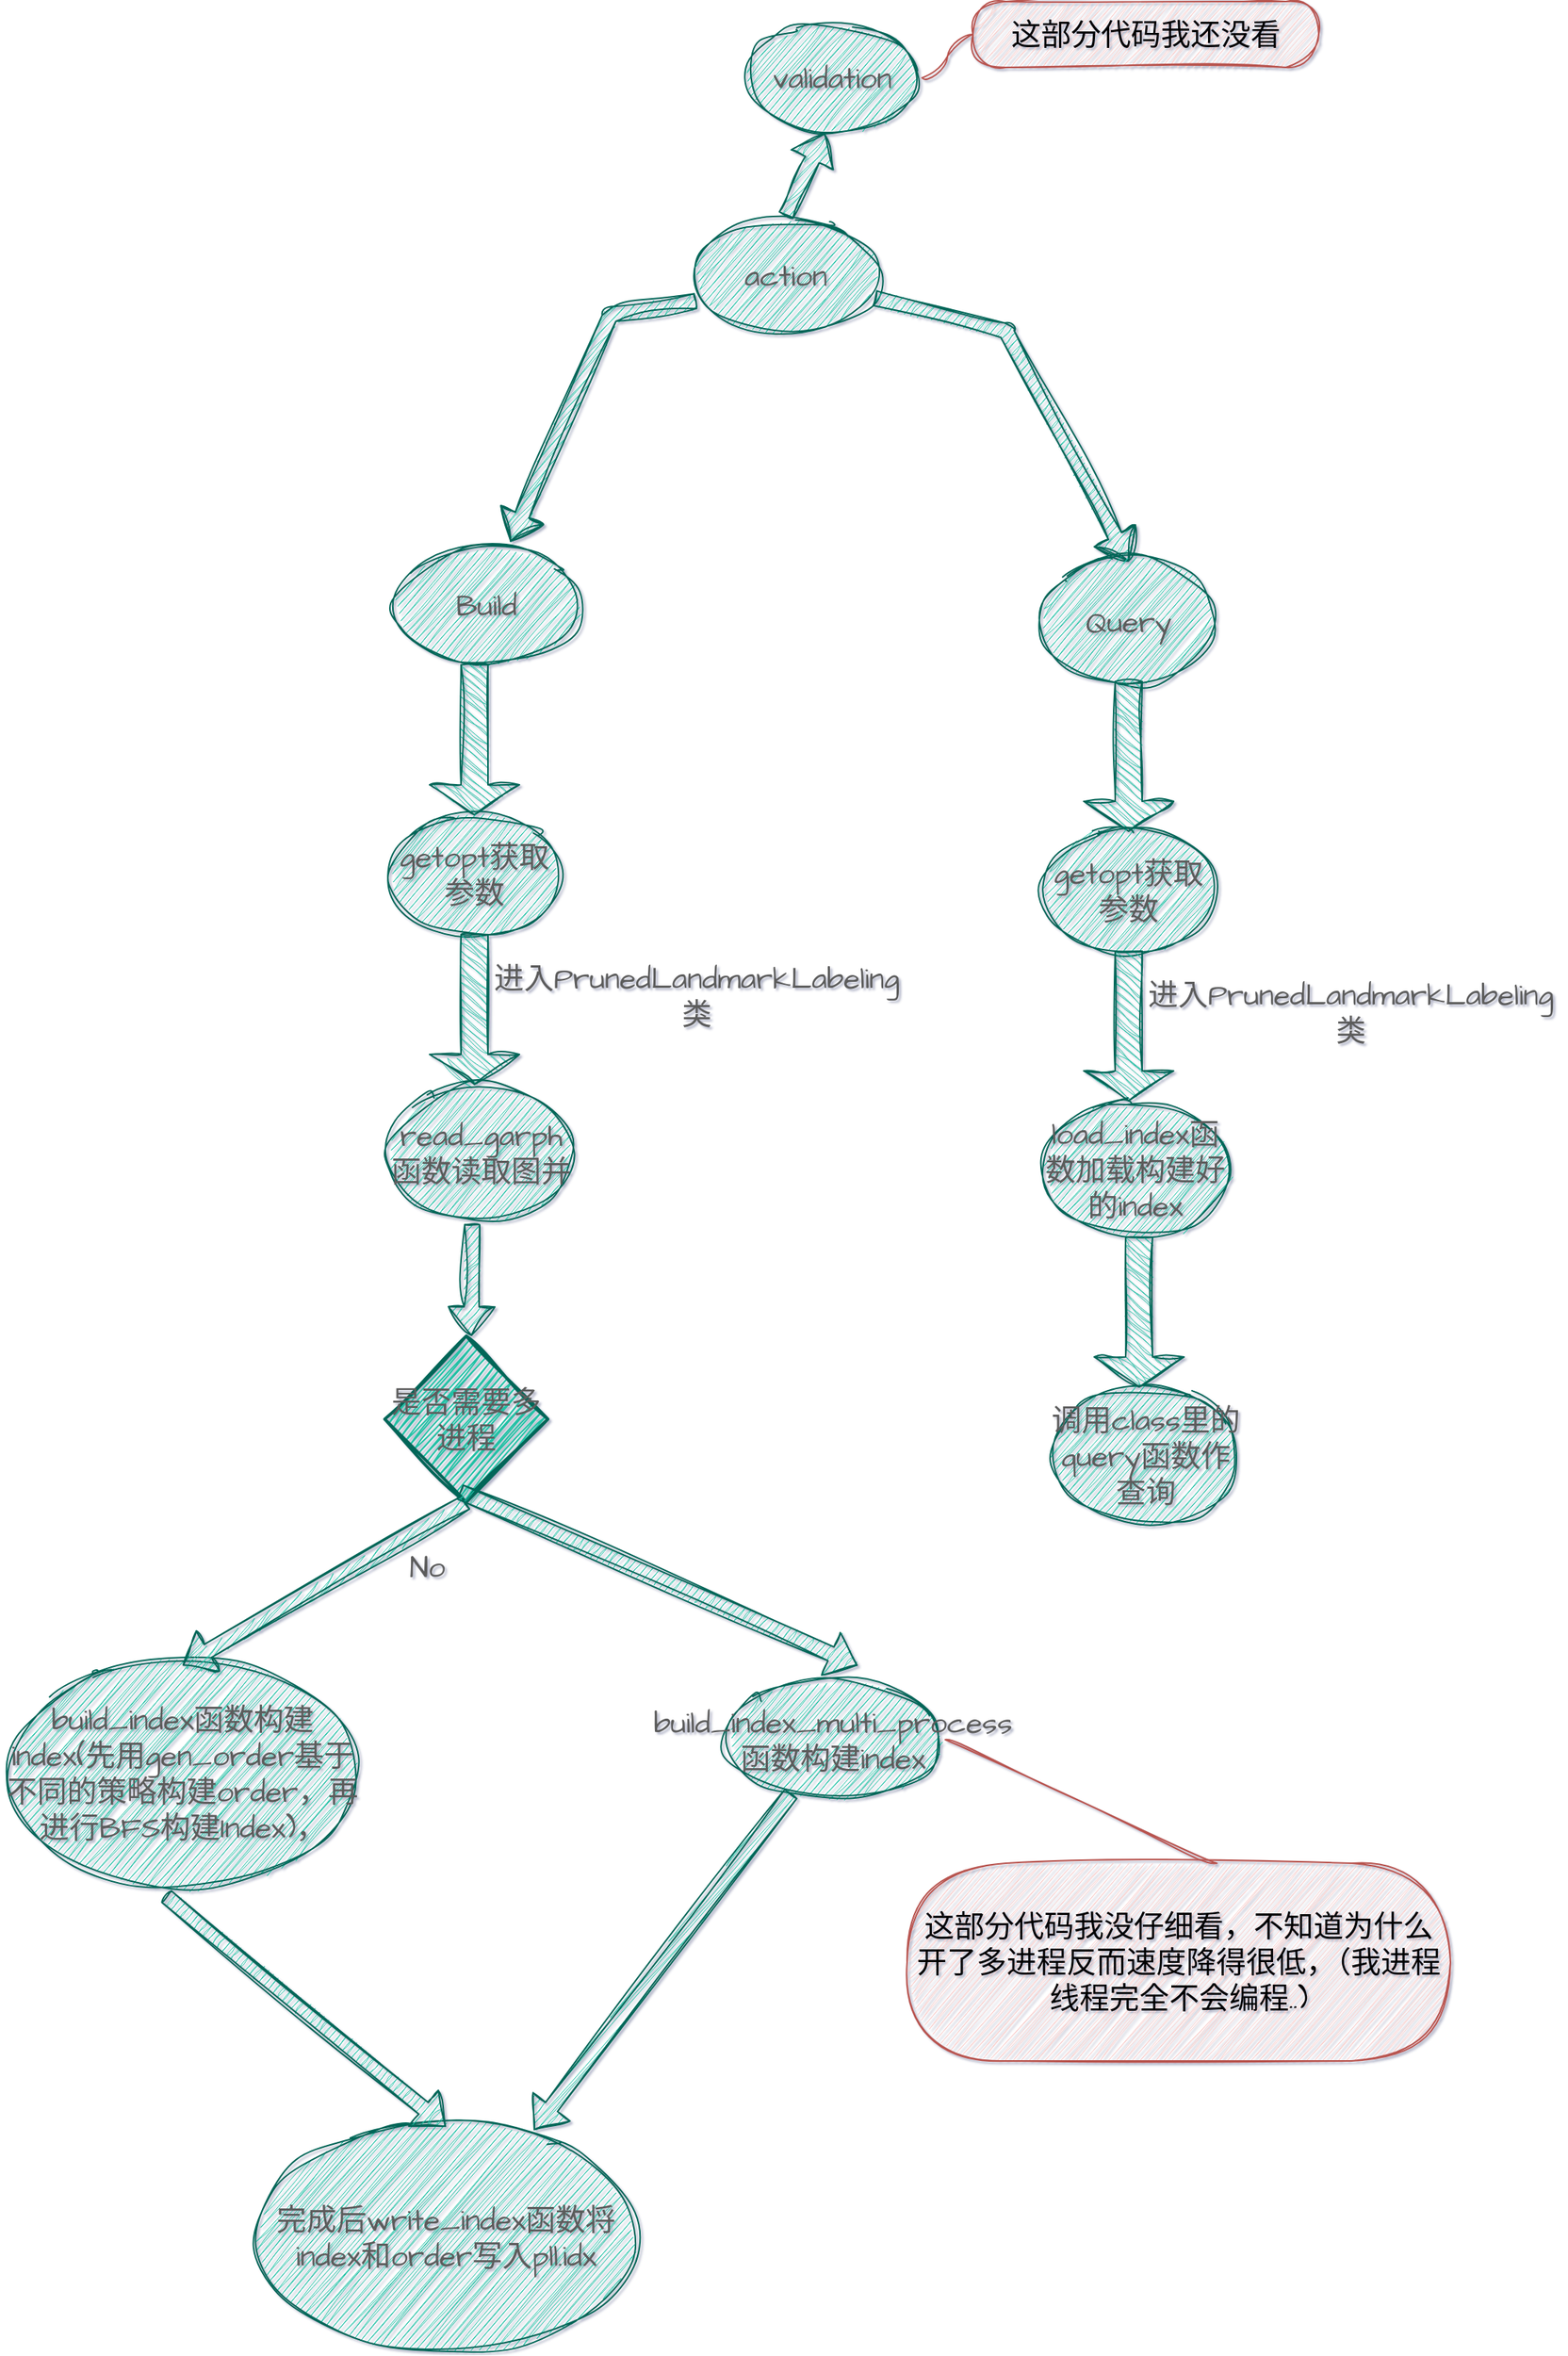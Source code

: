 <mxfile version="20.5.3" type="github">
  <diagram id="AhnOpRhV6lnkODjUMpa0" name="Page-1">
    <mxGraphModel dx="2160" dy="756" grid="1" gridSize="11" guides="1" tooltips="1" connect="1" arrows="1" fold="1" page="1" pageScale="1" pageWidth="850" pageHeight="1100" math="0" shadow="1">
      <root>
        <mxCell id="0" />
        <mxCell id="1" parent="0" />
        <mxCell id="9DdzNbev5yr624p6ZmV5-5" value="action" style="ellipse;whiteSpace=wrap;html=1;hachureGap=4;jiggle=2;strokeColor=#006658;fontFamily=Architects Daughter;fontSource=https%3A%2F%2Ffonts.googleapis.com%2Fcss%3Ffamily%3DArchitects%2BDaughter;fontSize=20;fontColor=#5C5C5C;fillColor=#21C0A5;sketch=1;rounded=1;" parent="1" vertex="1">
          <mxGeometry x="365" y="165" width="120" height="80" as="geometry" />
        </mxCell>
        <mxCell id="9DdzNbev5yr624p6ZmV5-6" value="" style="shape=flexArrow;endArrow=classic;html=1;rounded=1;hachureGap=4;jiggle=2;strokeColor=#006658;fontFamily=Architects Daughter;fontSource=https%3A%2F%2Ffonts.googleapis.com%2Fcss%3Ffamily%3DArchitects%2BDaughter;fontSize=16;fontColor=#5C5C5C;fillColor=#21C0A5;exitX=0;exitY=0.713;exitDx=0;exitDy=0;exitPerimeter=0;entryX=0.633;entryY=-0.028;entryDx=0;entryDy=0;entryPerimeter=0;sketch=1;curved=1;" parent="1" source="9DdzNbev5yr624p6ZmV5-5" target="9DdzNbev5yr624p6ZmV5-7" edge="1">
          <mxGeometry width="50" height="50" relative="1" as="geometry">
            <mxPoint x="400" y="310" as="sourcePoint" />
            <mxPoint x="210" y="170" as="targetPoint" />
            <Array as="points">
              <mxPoint x="308" y="231" />
            </Array>
          </mxGeometry>
        </mxCell>
        <mxCell id="9DdzNbev5yr624p6ZmV5-7" value="Build" style="ellipse;whiteSpace=wrap;html=1;hachureGap=4;jiggle=2;strokeColor=#006658;fontFamily=Architects Daughter;fontSource=https%3A%2F%2Ffonts.googleapis.com%2Fcss%3Ffamily%3DArchitects%2BDaughter;fontSize=20;fontColor=#5C5C5C;fillColor=#21C0A5;sketch=1;rounded=1;" parent="1" vertex="1">
          <mxGeometry x="165" y="385" width="120" height="80" as="geometry" />
        </mxCell>
        <mxCell id="9DdzNbev5yr624p6ZmV5-10" value="" style="shape=flexArrow;endArrow=classic;html=1;rounded=1;hachureGap=4;jiggle=2;strokeColor=#006658;fontFamily=Architects Daughter;fontSource=https%3A%2F%2Ffonts.googleapis.com%2Fcss%3Ffamily%3DArchitects%2BDaughter;fontSize=16;fontColor=#5C5C5C;fillColor=#21C0A5;entryX=0.5;entryY=0;entryDx=0;entryDy=0;exitX=0.992;exitY=0.688;exitDx=0;exitDy=0;exitPerimeter=0;sketch=1;curved=1;" parent="1" source="9DdzNbev5yr624p6ZmV5-5" target="9DdzNbev5yr624p6ZmV5-11" edge="1">
          <mxGeometry width="50" height="50" relative="1" as="geometry">
            <mxPoint x="415" y="110.0" as="sourcePoint" />
            <mxPoint x="260" y="192.96" as="targetPoint" />
            <Array as="points">
              <mxPoint x="572" y="242" />
            </Array>
          </mxGeometry>
        </mxCell>
        <mxCell id="9DdzNbev5yr624p6ZmV5-11" value="Query" style="ellipse;whiteSpace=wrap;html=1;hachureGap=4;jiggle=2;strokeColor=#006658;fontFamily=Architects Daughter;fontSource=https%3A%2F%2Ffonts.googleapis.com%2Fcss%3Ffamily%3DArchitects%2BDaughter;fontSize=20;fontColor=#5C5C5C;fillColor=#21C0A5;sketch=1;rounded=1;" parent="1" vertex="1">
          <mxGeometry x="594" y="396" width="120" height="80" as="geometry" />
        </mxCell>
        <mxCell id="9DdzNbev5yr624p6ZmV5-12" value="" style="shape=flexArrow;endArrow=classic;html=1;rounded=1;hachureGap=4;jiggle=2;strokeColor=#006658;fontFamily=Architects Daughter;fontSource=https%3A%2F%2Ffonts.googleapis.com%2Fcss%3Ffamily%3DArchitects%2BDaughter;fontSize=16;fontColor=#5C5C5C;fillColor=#21C0A5;exitX=0.5;exitY=0;exitDx=0;exitDy=0;entryX=0.458;entryY=0.963;entryDx=0;entryDy=0;entryPerimeter=0;sketch=1;curved=1;" parent="1" source="9DdzNbev5yr624p6ZmV5-5" target="9DdzNbev5yr624p6ZmV5-13" edge="1">
          <mxGeometry width="50" height="50" relative="1" as="geometry">
            <mxPoint x="489" y="66" as="sourcePoint" />
            <mxPoint x="324" y="148.96" as="targetPoint" />
            <Array as="points">
              <mxPoint x="451" y="110" />
            </Array>
          </mxGeometry>
        </mxCell>
        <mxCell id="9DdzNbev5yr624p6ZmV5-13" value="validation" style="ellipse;whiteSpace=wrap;html=1;hachureGap=4;jiggle=2;strokeColor=#006658;fontFamily=Architects Daughter;fontSource=https%3A%2F%2Ffonts.googleapis.com%2Fcss%3Ffamily%3DArchitects%2BDaughter;fontSize=20;fontColor=#5C5C5C;fillColor=#21C0A5;sketch=1;rounded=1;" parent="1" vertex="1">
          <mxGeometry x="396" y="33" width="120" height="80" as="geometry" />
        </mxCell>
        <mxCell id="9DdzNbev5yr624p6ZmV5-14" value="这部分代码我还没看" style="whiteSpace=wrap;html=1;rounded=1;arcSize=50;align=center;verticalAlign=middle;strokeWidth=1;autosize=1;spacing=4;treeFolding=1;treeMoving=1;newEdgeStyle={&quot;edgeStyle&quot;:&quot;entityRelationEdgeStyle&quot;,&quot;startArrow&quot;:&quot;none&quot;,&quot;endArrow&quot;:&quot;none&quot;,&quot;segment&quot;:10,&quot;curved&quot;:1};hachureGap=4;jiggle=2;strokeColor=#b85450;fontFamily=Architects Daughter;fontSource=https%3A%2F%2Ffonts.googleapis.com%2Fcss%3Ffamily%3DArchitects%2BDaughter;fontSize=20;fillColor=#f8cecc;sketch=1;" parent="1" vertex="1">
          <mxGeometry x="550" y="22" width="231" height="44" as="geometry" />
        </mxCell>
        <mxCell id="9DdzNbev5yr624p6ZmV5-15" value="" style="edgeStyle=entityRelationEdgeStyle;startArrow=none;endArrow=none;segment=10;rounded=1;hachureGap=4;jiggle=2;strokeColor=#b85450;fontFamily=Architects Daughter;fontSource=https%3A%2F%2Ffonts.googleapis.com%2Fcss%3Ffamily%3DArchitects%2BDaughter;fontSize=16;fontColor=#5C5C5C;fillColor=#f8cecc;sketch=1;curved=1;" parent="1" target="9DdzNbev5yr624p6ZmV5-14" edge="1">
          <mxGeometry relative="1" as="geometry">
            <mxPoint x="516" y="73" as="sourcePoint" />
          </mxGeometry>
        </mxCell>
        <mxCell id="9DdzNbev5yr624p6ZmV5-17" value="" style="shape=singleArrow;direction=south;whiteSpace=wrap;html=1;sketch=1;hachureGap=4;jiggle=2;strokeColor=#006658;fontFamily=Architects Daughter;fontSource=https%3A%2F%2Ffonts.googleapis.com%2Fcss%3Ffamily%3DArchitects%2BDaughter;fontSize=20;fontColor=#5C5C5C;fillColor=#21C0A5;" parent="1" vertex="1">
          <mxGeometry x="187" y="465" width="60" height="100" as="geometry" />
        </mxCell>
        <mxCell id="9DdzNbev5yr624p6ZmV5-19" value="getopt获取参数" style="ellipse;whiteSpace=wrap;html=1;sketch=1;hachureGap=4;jiggle=2;strokeColor=#006658;fontFamily=Architects Daughter;fontSource=https%3A%2F%2Ffonts.googleapis.com%2Fcss%3Ffamily%3DArchitects%2BDaughter;fontSize=20;fontColor=#5C5C5C;fillColor=#21C0A5;" parent="1" vertex="1">
          <mxGeometry x="157" y="565" width="120" height="80" as="geometry" />
        </mxCell>
        <mxCell id="9DdzNbev5yr624p6ZmV5-20" value="" style="shape=singleArrow;direction=south;whiteSpace=wrap;html=1;sketch=1;hachureGap=4;jiggle=2;strokeColor=#006658;fontFamily=Architects Daughter;fontSource=https%3A%2F%2Ffonts.googleapis.com%2Fcss%3Ffamily%3DArchitects%2BDaughter;fontSize=20;fontColor=#5C5C5C;fillColor=#21C0A5;" parent="1" vertex="1">
          <mxGeometry x="187" y="645" width="60" height="100" as="geometry" />
        </mxCell>
        <mxCell id="9DdzNbev5yr624p6ZmV5-21" value="read_garph函数读取图并" style="ellipse;whiteSpace=wrap;html=1;sketch=1;hachureGap=4;jiggle=2;strokeColor=#006658;fontFamily=Architects Daughter;fontSource=https%3A%2F%2Ffonts.googleapis.com%2Fcss%3Ffamily%3DArchitects%2BDaughter;fontSize=20;fontColor=#5C5C5C;fillColor=#21C0A5;" parent="1" vertex="1">
          <mxGeometry x="157" y="745" width="129" height="91" as="geometry" />
        </mxCell>
        <mxCell id="9DdzNbev5yr624p6ZmV5-22" value="进入PrunedLandmarkLabeling类" style="text;html=1;strokeColor=none;fillColor=none;align=center;verticalAlign=middle;whiteSpace=wrap;rounded=0;sketch=1;hachureGap=4;jiggle=2;fontFamily=Architects Daughter;fontSource=https%3A%2F%2Ffonts.googleapis.com%2Fcss%3Ffamily%3DArchitects%2BDaughter;fontSize=20;fontColor=#5C5C5C;" parent="1" vertex="1">
          <mxGeometry x="225" y="671" width="281" height="30" as="geometry" />
        </mxCell>
        <mxCell id="9DdzNbev5yr624p6ZmV5-25" value="build_index函数构建index(先用gen_order基于不同的策略构建order，再进行BFS构建Index)，" style="ellipse;whiteSpace=wrap;html=1;sketch=1;hachureGap=4;jiggle=2;strokeColor=#006658;fontFamily=Architects Daughter;fontSource=https%3A%2F%2Ffonts.googleapis.com%2Fcss%3Ffamily%3DArchitects%2BDaughter;fontSize=20;fontColor=#5C5C5C;fillColor=#21C0A5;" parent="1" vertex="1">
          <mxGeometry x="-99" y="1133" width="242" height="143" as="geometry" />
        </mxCell>
        <mxCell id="9DdzNbev5yr624p6ZmV5-27" value="" style="shape=flexArrow;endArrow=classic;html=1;rounded=0;sketch=1;hachureGap=4;jiggle=2;strokeColor=#006658;fontFamily=Architects Daughter;fontSource=https%3A%2F%2Ffonts.googleapis.com%2Fcss%3Ffamily%3DArchitects%2BDaughter;fontSize=16;fontColor=#5C5C5C;fillColor=#21C0A5;exitX=0.453;exitY=1.024;exitDx=0;exitDy=0;exitPerimeter=0;" parent="1" source="9DdzNbev5yr624p6ZmV5-21" edge="1">
          <mxGeometry width="50" height="50" relative="1" as="geometry">
            <mxPoint x="176" y="919" as="sourcePoint" />
            <mxPoint x="215" y="913" as="targetPoint" />
          </mxGeometry>
        </mxCell>
        <mxCell id="9DdzNbev5yr624p6ZmV5-31" value="是否需要多进程" style="strokeWidth=2;html=1;shape=mxgraph.flowchart.decision;whiteSpace=wrap;sketch=1;hachureGap=4;jiggle=2;strokeColor=#006658;fontFamily=Architects Daughter;fontSource=https%3A%2F%2Ffonts.googleapis.com%2Fcss%3Ffamily%3DArchitects%2BDaughter;fontSize=20;fontColor=#5C5C5C;fillColor=#21C0A5;" parent="1" vertex="1">
          <mxGeometry x="157" y="913" width="109" height="111" as="geometry" />
        </mxCell>
        <mxCell id="9DdzNbev5yr624p6ZmV5-33" value="" style="shape=flexArrow;endArrow=classic;html=1;rounded=0;sketch=1;hachureGap=4;jiggle=2;strokeColor=#006658;fontFamily=Architects Daughter;fontSource=https%3A%2F%2Ffonts.googleapis.com%2Fcss%3Ffamily%3DArchitects%2BDaughter;fontSize=16;fontColor=#5C5C5C;fillColor=#21C0A5;exitX=0.5;exitY=1;exitDx=0;exitDy=0;exitPerimeter=0;entryX=0.5;entryY=0;entryDx=0;entryDy=0;" parent="1" source="9DdzNbev5yr624p6ZmV5-31" target="9DdzNbev5yr624p6ZmV5-25" edge="1">
          <mxGeometry width="50" height="50" relative="1" as="geometry">
            <mxPoint x="226.437" y="849.184" as="sourcePoint" />
            <mxPoint x="226" y="924" as="targetPoint" />
          </mxGeometry>
        </mxCell>
        <mxCell id="9DdzNbev5yr624p6ZmV5-34" value="No" style="text;html=1;align=center;verticalAlign=middle;resizable=0;points=[];autosize=1;strokeColor=none;fillColor=none;fontSize=20;fontFamily=Architects Daughter;fontColor=#5C5C5C;sketch=1;hachureGap=4;jiggle=2;fontSource=https%3A%2F%2Ffonts.googleapis.com%2Fcss%3Ffamily%3DArchitects%2BDaughter;" parent="1" vertex="1">
          <mxGeometry x="163" y="1050" width="44" height="33" as="geometry" />
        </mxCell>
        <mxCell id="9DdzNbev5yr624p6ZmV5-35" value="" style="shape=flexArrow;endArrow=classic;html=1;rounded=0;sketch=1;hachureGap=4;jiggle=2;strokeColor=#006658;fontFamily=Architects Daughter;fontSource=https%3A%2F%2Ffonts.googleapis.com%2Fcss%3Ffamily%3DArchitects%2BDaughter;fontSize=16;fontColor=#5C5C5C;fillColor=#21C0A5;exitX=0.5;exitY=1;exitDx=0;exitDy=0;exitPerimeter=0;" parent="1" edge="1">
          <mxGeometry width="50" height="50" relative="1" as="geometry">
            <mxPoint x="207" y="1017.0" as="sourcePoint" />
            <mxPoint x="473" y="1133" as="targetPoint" />
          </mxGeometry>
        </mxCell>
        <mxCell id="9DdzNbev5yr624p6ZmV5-36" value="build_index_multi_process函数构建index" style="ellipse;whiteSpace=wrap;html=1;sketch=1;hachureGap=4;jiggle=2;strokeColor=#006658;fontFamily=Architects Daughter;fontSource=https%3A%2F%2Ffonts.googleapis.com%2Fcss%3Ffamily%3DArchitects%2BDaughter;fontSize=20;fontColor=#5C5C5C;fillColor=#21C0A5;" parent="1" vertex="1">
          <mxGeometry x="380.5" y="1144" width="151" height="77" as="geometry" />
        </mxCell>
        <mxCell id="9DdzNbev5yr624p6ZmV5-37" value="这部分代码我没仔细看，不知道为什么开了多进程反而速度降得很低，（我进程线程完全不会编程..)" style="whiteSpace=wrap;html=1;rounded=1;arcSize=50;align=center;verticalAlign=middle;strokeWidth=1;autosize=1;spacing=4;treeFolding=1;treeMoving=1;newEdgeStyle={&quot;edgeStyle&quot;:&quot;entityRelationEdgeStyle&quot;,&quot;startArrow&quot;:&quot;none&quot;,&quot;endArrow&quot;:&quot;none&quot;,&quot;segment&quot;:10,&quot;curved&quot;:1};hachureGap=4;jiggle=2;strokeColor=#b85450;fontFamily=Architects Daughter;fontSource=https%3A%2F%2Ffonts.googleapis.com%2Fcss%3Ffamily%3DArchitects%2BDaughter;fontSize=20;fillColor=#f8cecc;sketch=1;" parent="1" vertex="1">
          <mxGeometry x="506" y="1265" width="363" height="132" as="geometry" />
        </mxCell>
        <mxCell id="9DdzNbev5yr624p6ZmV5-38" value="" style="edgeStyle=entityRelationEdgeStyle;startArrow=none;endArrow=none;segment=10;rounded=1;hachureGap=4;jiggle=2;strokeColor=#b85450;fontFamily=Architects Daughter;fontSource=https%3A%2F%2Ffonts.googleapis.com%2Fcss%3Ffamily%3DArchitects%2BDaughter;fontSize=16;fontColor=#5C5C5C;fillColor=#f8cecc;sketch=1;curved=1;entryX=0.57;entryY=0;entryDx=0;entryDy=0;entryPerimeter=0;" parent="1" source="9DdzNbev5yr624p6ZmV5-36" target="9DdzNbev5yr624p6ZmV5-37" edge="1">
          <mxGeometry relative="1" as="geometry">
            <mxPoint x="352.0" y="1118" as="sourcePoint" />
          </mxGeometry>
        </mxCell>
        <mxCell id="9DdzNbev5yr624p6ZmV5-39" value="" style="shape=singleArrow;direction=south;whiteSpace=wrap;html=1;sketch=1;hachureGap=4;jiggle=2;strokeColor=#006658;fontFamily=Architects Daughter;fontSource=https%3A%2F%2Ffonts.googleapis.com%2Fcss%3Ffamily%3DArchitects%2BDaughter;fontSize=20;fontColor=#5C5C5C;fillColor=#21C0A5;" parent="1" vertex="1">
          <mxGeometry x="624" y="476" width="60" height="100" as="geometry" />
        </mxCell>
        <mxCell id="9DdzNbev5yr624p6ZmV5-40" value="getopt获取参数" style="ellipse;whiteSpace=wrap;html=1;sketch=1;hachureGap=4;jiggle=2;strokeColor=#006658;fontFamily=Architects Daughter;fontSource=https%3A%2F%2Ffonts.googleapis.com%2Fcss%3Ffamily%3DArchitects%2BDaughter;fontSize=20;fontColor=#5C5C5C;fillColor=#21C0A5;" parent="1" vertex="1">
          <mxGeometry x="594" y="576" width="120" height="80" as="geometry" />
        </mxCell>
        <mxCell id="9DdzNbev5yr624p6ZmV5-48" value="" style="shape=singleArrow;direction=south;whiteSpace=wrap;html=1;sketch=1;hachureGap=4;jiggle=2;strokeColor=#006658;fontFamily=Architects Daughter;fontSource=https%3A%2F%2Ffonts.googleapis.com%2Fcss%3Ffamily%3DArchitects%2BDaughter;fontSize=20;fontColor=#5C5C5C;fillColor=#21C0A5;" parent="1" vertex="1">
          <mxGeometry x="624" y="656" width="60" height="100" as="geometry" />
        </mxCell>
        <mxCell id="9DdzNbev5yr624p6ZmV5-49" value="进入PrunedLandmarkLabeling类" style="text;html=1;strokeColor=none;fillColor=none;align=center;verticalAlign=middle;whiteSpace=wrap;rounded=0;sketch=1;hachureGap=4;jiggle=2;fontFamily=Architects Daughter;fontSource=https%3A%2F%2Ffonts.googleapis.com%2Fcss%3Ffamily%3DArchitects%2BDaughter;fontSize=20;fontColor=#5C5C5C;" parent="1" vertex="1">
          <mxGeometry x="662" y="682" width="281" height="30" as="geometry" />
        </mxCell>
        <mxCell id="9DdzNbev5yr624p6ZmV5-50" value="load_index函数加载构建好的index" style="ellipse;whiteSpace=wrap;html=1;sketch=1;hachureGap=4;jiggle=2;strokeColor=#006658;fontFamily=Architects Daughter;fontSource=https%3A%2F%2Ffonts.googleapis.com%2Fcss%3Ffamily%3DArchitects%2BDaughter;fontSize=20;fontColor=#5C5C5C;fillColor=#21C0A5;" parent="1" vertex="1">
          <mxGeometry x="594" y="756" width="129" height="91" as="geometry" />
        </mxCell>
        <mxCell id="9DdzNbev5yr624p6ZmV5-52" value="" style="shape=singleArrow;direction=south;whiteSpace=wrap;html=1;sketch=1;hachureGap=4;jiggle=2;strokeColor=#006658;fontFamily=Architects Daughter;fontSource=https%3A%2F%2Ffonts.googleapis.com%2Fcss%3Ffamily%3DArchitects%2BDaughter;fontSize=20;fontColor=#5C5C5C;fillColor=#21C0A5;" parent="1" vertex="1">
          <mxGeometry x="631" y="847" width="60" height="100" as="geometry" />
        </mxCell>
        <mxCell id="9DdzNbev5yr624p6ZmV5-53" value="调用class里的query函数作查询" style="ellipse;whiteSpace=wrap;html=1;sketch=1;hachureGap=4;jiggle=2;strokeColor=#006658;fontFamily=Architects Daughter;fontSource=https%3A%2F%2Ffonts.googleapis.com%2Fcss%3Ffamily%3DArchitects%2BDaughter;fontSize=20;fontColor=#5C5C5C;fillColor=#21C0A5;" parent="1" vertex="1">
          <mxGeometry x="601" y="947" width="129" height="91" as="geometry" />
        </mxCell>
        <mxCell id="9DdzNbev5yr624p6ZmV5-54" value="完成后write_index函数将index和order写入pll.idx" style="ellipse;whiteSpace=wrap;html=1;sketch=1;hachureGap=4;jiggle=2;strokeColor=#006658;fontFamily=Architects Daughter;fontSource=https%3A%2F%2Ffonts.googleapis.com%2Fcss%3Ffamily%3DArchitects%2BDaughter;fontSize=20;fontColor=#5C5C5C;fillColor=#21C0A5;" parent="1" vertex="1">
          <mxGeometry x="66" y="1441" width="264" height="148" as="geometry" />
        </mxCell>
        <mxCell id="9DdzNbev5yr624p6ZmV5-55" value="" style="shape=flexArrow;endArrow=classic;html=1;rounded=0;sketch=1;hachureGap=4;jiggle=2;strokeColor=#006658;fontFamily=Architects Daughter;fontSource=https%3A%2F%2Ffonts.googleapis.com%2Fcss%3Ffamily%3DArchitects%2BDaughter;fontSize=16;fontColor=#5C5C5C;fillColor=#21C0A5;entryX=0.5;entryY=0;entryDx=0;entryDy=0;" parent="1" target="9DdzNbev5yr624p6ZmV5-54" edge="1">
          <mxGeometry width="50" height="50" relative="1" as="geometry">
            <mxPoint x="11" y="1287" as="sourcePoint" />
            <mxPoint x="247" y="1172" as="targetPoint" />
          </mxGeometry>
        </mxCell>
        <mxCell id="9DdzNbev5yr624p6ZmV5-56" value="" style="shape=flexArrow;endArrow=classic;html=1;rounded=0;sketch=1;hachureGap=4;jiggle=2;strokeColor=#006658;fontFamily=Architects Daughter;fontSource=https%3A%2F%2Ffonts.googleapis.com%2Fcss%3Ffamily%3DArchitects%2BDaughter;fontSize=16;fontColor=#5C5C5C;fillColor=#21C0A5;entryX=0.722;entryY=0.015;entryDx=0;entryDy=0;entryPerimeter=0;" parent="1" source="9DdzNbev5yr624p6ZmV5-36" target="9DdzNbev5yr624p6ZmV5-54" edge="1">
          <mxGeometry width="50" height="50" relative="1" as="geometry">
            <mxPoint x="228" y="1265.0" as="sourcePoint" />
            <mxPoint x="329" y="1348" as="targetPoint" />
          </mxGeometry>
        </mxCell>
      </root>
    </mxGraphModel>
  </diagram>
</mxfile>
